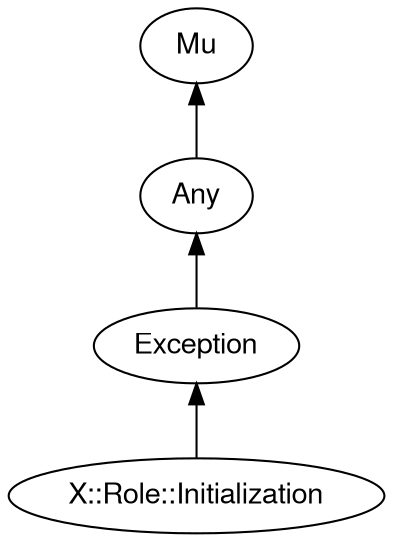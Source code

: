 digraph "perl6-type-graph" {
    rankdir=BT;
    splines=polyline;
    overlap=false; 
    // Types
    "X::Role::Initialization" [color="#000000", fontcolor="#000000", href="/type/X::Role::Initialization", fontname="FreeSans"];
    "Mu" [color="#000000", fontcolor="#000000", href="/type/Mu", fontname="FreeSans"];
    "Any" [color="#000000", fontcolor="#000000", href="/type/Any", fontname="FreeSans"];
    "Exception" [color="#000000", fontcolor="#000000", href="/type/Exception", fontname="FreeSans"];

    // Superclasses
    "X::Role::Initialization" -> "Exception" [color="#000000"];
    "Any" -> "Mu" [color="#000000"];
    "Exception" -> "Any" [color="#000000"];

    // Roles
}
